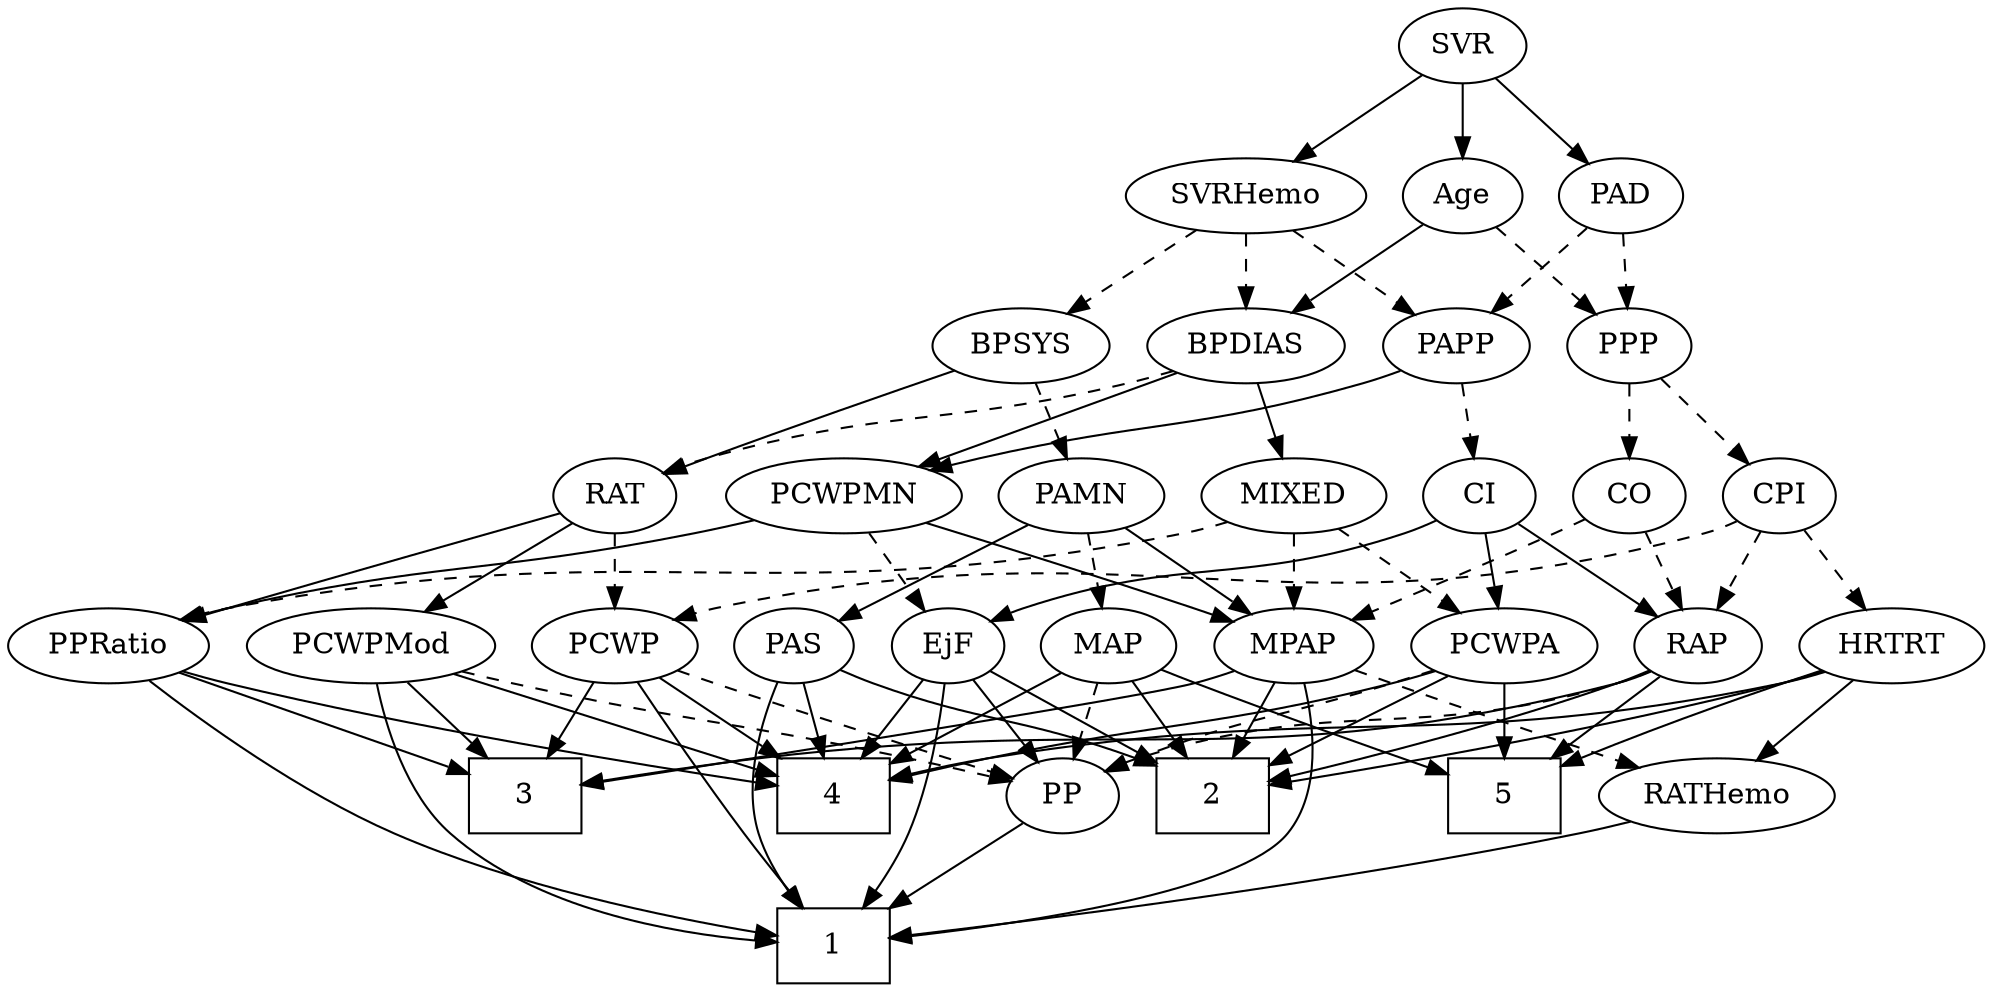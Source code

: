 strict digraph {
	graph [bb="0,0,875.29,468"];
	node [label="\N"];
	1	[height=0.5,
		pos="352.65,18",
		shape=box,
		width=0.75];
	2	[height=0.5,
		pos="534.65,90",
		shape=box,
		width=0.75];
	3	[height=0.5,
		pos="204.65,90",
		shape=box,
		width=0.75];
	4	[height=0.5,
		pos="352.65,90",
		shape=box,
		width=0.75];
	5	[height=0.5,
		pos="661.65,90",
		shape=box,
		width=0.75];
	Age	[height=0.5,
		pos="649.65,378",
		width=0.75];
	BPDIAS	[height=0.5,
		pos="554.65,306",
		width=1.1735];
	Age -> BPDIAS	[pos="e,574.93,321.94 632.22,364.16 618.57,354.1 599.3,339.9 583.37,328.17",
		style=solid];
	PPP	[height=0.5,
		pos="723.65,306",
		width=0.75];
	Age -> PPP	[pos="e,708.69,321.14 664.62,362.83 675.15,352.87 689.43,339.37 701.3,328.14",
		style=dashed];
	EjF	[height=0.5,
		pos="406.65,162",
		width=0.75];
	EjF -> 1	[pos="e,366.86,36.126 405.23,144.01 403.24,125.65 398.67,95.832 388.65,72 384.61,62.411 378.72,52.756 372.87,44.362",
		style=solid];
	EjF -> 2	[pos="e,507.31,105.95 426.93,149.91 446.1,139.43 475.28,123.46 498.45,110.8",
		style=solid];
	EjF -> 4	[pos="e,366.12,108.46 394.66,145.46 388.13,136.99 379.87,126.29 372.41,116.61",
		style=solid];
	PP	[height=0.5,
		pos="462.65,90",
		width=0.75];
	EjF -> PP	[pos="e,450.52,106.16 418.8,145.81 426.21,136.55 435.83,124.52 444.17,114.09",
		style=solid];
	RAP	[height=0.5,
		pos="749.65,162",
		width=0.77632];
	RAP -> 2	[pos="e,561.88,97.824 727.95,150.41 722.98,148.16 717.67,145.89 712.65,144 664.79,125.98 607.92,109.95 571.56,100.36",
		style=solid];
	RAP -> 3	[pos="e,231.74,95.579 728.59,149.83 723.49,147.55 717.97,145.42 712.65,144 541.89,98.452 492.09,129.27 316.65,108 291.65,104.97 263.64,\
100.72 241.88,97.224",
		style=solid];
	RAP -> 5	[pos="e,683.24,108.18 732.68,147.5 720.91,138.14 704.92,125.42 691.09,114.42",
		style=solid];
	RAP -> PP	[pos="e,483.2,101.89 728.5,150.13 723.41,147.83 717.92,145.62 712.65,144 620.47,115.62 590.67,136.86 498.65,108 496.72,107.39 494.76,106.71 \
492.8,105.96",
		style=dashed];
	MIXED	[height=0.5,
		pos="566.65,234",
		width=1.1193];
	MPAP	[height=0.5,
		pos="566.65,162",
		width=0.97491];
	MIXED -> MPAP	[pos="e,566.65,180.1 566.65,215.7 566.65,207.98 566.65,198.71 566.65,190.11",
		style=dashed];
	PCWPA	[height=0.5,
		pos="661.65,162",
		width=1.1555];
	MIXED -> PCWPA	[pos="e,641.53,177.82 586.79,218.15 600.27,208.22 618.2,195.01 633.14,184.01",
		style=dashed];
	PPRatio	[height=0.5,
		pos="39.646,162",
		width=1.1013];
	MIXED -> PPRatio	[pos="e,68.586,174.38 537.1,221.63 530.46,219.45 523.38,217.41 516.65,216 329.78,176.99 275.39,219.59 88.646,180 85.24,179.28 81.745,178.39 \
78.265,177.39",
		style=dashed];
	MPAP -> 1	[pos="e,379.88,21.508 573.32,144.27 579.88,124.75 586.8,92.551 570.65,72 548.6,43.951 446.47,28.905 390.17,22.616",
		style=solid];
	MPAP -> 2	[pos="e,542.62,108.45 559.06,144.41 555.43,136.45 550.98,126.72 546.88,117.76",
		style=solid];
	MPAP -> 3	[pos="e,231.81,95.202 540.41,149.86 534.63,147.69 528.49,145.6 522.65,144 495.88,136.68 319.7,108.89 241.7,96.74",
		style=solid];
	RATHemo	[height=0.5,
		pos="755.65,90",
		width=1.3721];
	MPAP -> RATHemo	[pos="e,721.89,103.14 594.08,150.31 599.56,148.2 605.28,146.02 610.65,144 644.65,131.22 683.28,117.12 712.12,106.67",
		style=dashed];
	BPSYS	[height=0.5,
		pos="456.65,306",
		width=1.0471];
	PAMN	[height=0.5,
		pos="471.65,234",
		width=1.011];
	BPSYS -> PAMN	[pos="e,467.94,252.28 460.28,288.05 461.95,280.26 463.97,270.82 465.84,262.08",
		style=dashed];
	RAT	[height=0.5,
		pos="254.65,234",
		width=0.75827];
	BPSYS -> RAT	[pos="e,278.26,243.18 426.84,294.67 389.77,281.82 326.66,259.95 288,246.56",
		style=solid];
	PAD	[height=0.5,
		pos="723.65,378",
		width=0.79437];
	PAD -> PPP	[pos="e,723.65,324.1 723.65,359.7 723.65,351.98 723.65,342.71 723.65,334.11",
		style=dashed];
	PAPP	[height=0.5,
		pos="646.65,306",
		width=0.88464];
	PAD -> PAPP	[pos="e,662.74,321.63 708.06,362.83 697.25,353 682.64,339.72 670.39,328.58",
		style=dashed];
	CO	[height=0.5,
		pos="723.65,234",
		width=0.75];
	CO -> RAP	[pos="e,743.35,179.96 729.81,216.41 732.81,208.34 736.49,198.43 739.86,189.35",
		style=dashed];
	CO -> MPAP	[pos="e,592.7,174.16 702.37,222.83 697.54,220.56 692.43,218.18 687.65,216 659.03,202.98 626.35,188.7 602.18,178.25",
		style=dashed];
	PAS	[height=0.5,
		pos="334.65,162",
		width=0.75];
	PAS -> 1	[pos="e,337.04,36.226 326.54,144.68 318.69,126.65 309,96.862 316.65,72 319.66,62.215 325.15,52.616 330.96,44.334",
		style=solid];
	PAS -> 2	[pos="e,507.33,104.48 355.71,150.33 360.55,148.08 365.73,145.84 370.65,144 423.19,124.36 441.44,128.21 497.93,107.94",
		style=solid];
	PAS -> 4	[pos="e,348.2,108.28 339,144.05 341.01,136.26 343.44,126.82 345.68,118.08",
		style=solid];
	PAMN -> MPAP	[pos="e,547.31,177.25 491.33,218.5 505.18,208.29 523.9,194.5 539.21,183.22",
		style=solid];
	PAMN -> PAS	[pos="e,355.35,173.58 447.15,220.49 423.95,208.63 389.06,190.8 364.3,178.15",
		style=solid];
	MAP	[height=0.5,
		pos="482.65,162",
		width=0.84854];
	PAMN -> MAP	[pos="e,479.96,180.1 474.37,215.7 475.58,207.98 477.03,198.71 478.39,190.11",
		style=dashed];
	RATHemo -> 1	[pos="e,379.71,21.919 719.64,77.643 712.4,75.588 704.82,73.594 697.65,72 586.93,47.383 453.69,30.431 390.04,23.095",
		style=solid];
	CPI	[height=0.5,
		pos="795.65,234",
		width=0.75];
	CPI -> RAP	[pos="e,760.04,178.82 785.21,217.12 779.44,208.34 772.16,197.26 765.69,187.42",
		style=dashed];
	PCWP	[height=0.5,
		pos="254.65,162",
		width=0.97491];
	CPI -> PCWP	[pos="e,280.31,174.35 775.57,221.96 770.51,219.61 764.99,217.42 759.65,216 561.02,163.25 499.06,225.51 298.65,180 295.8,179.35 292.9,178.56 \
290,177.67",
		style=dashed];
	HRTRT	[height=0.5,
		pos="835.65,162",
		width=1.1013];
	CPI -> HRTRT	[pos="e,826.14,179.63 804.92,216.76 809.7,208.4 815.64,198.02 821.01,188.61",
		style=dashed];
	PCWPMod	[height=0.5,
		pos="149.65,162",
		width=1.4443];
	RAT -> PCWPMod	[pos="e,172.65,178.34 235.87,220.49 220.67,210.35 198.91,195.84 181.06,183.94",
		style=solid];
	RAT -> PPRatio	[pos="e,69.927,173.64 230.39,225.46 198,215.35 138.88,196.73 88.646,180 85.708,179.02 82.676,178 79.626,176.96",
		style=solid];
	RAT -> PCWP	[pos="e,254.65,180.1 254.65,215.7 254.65,207.98 254.65,198.71 254.65,190.11",
		style=dashed];
	SVR	[height=0.5,
		pos="649.65,450",
		width=0.77632];
	SVR -> Age	[pos="e,649.65,396.1 649.65,431.7 649.65,423.98 649.65,414.71 649.65,406.11",
		style=solid];
	SVR -> PAD	[pos="e,708.33,393.49 664.98,434.5 675.4,424.64 689.35,411.44 701.04,400.38",
		style=solid];
	SVRHemo	[height=0.5,
		pos="554.65,378",
		width=1.3902];
	SVR -> SVRHemo	[pos="e,575.75,394.55 631.78,435.83 618.35,425.94 599.67,412.18 584.06,400.67",
		style=solid];
	PCWPMod -> 1	[pos="e,325.42,18.64 148.43,143.92 147.99,124.06 150.44,91.531 168.65,72 206.57,31.314 273.53,21.172 315.36,19.027",
		style=solid];
	PCWPMod -> 3	[pos="e,190.94,108.45 162.68,144.41 169.27,136.03 177.4,125.68 184.74,116.33",
		style=solid];
	PCWPMod -> 4	[pos="e,325.61,100.32 185.47,148.65 222.09,136.02 278.71,116.5 315.72,103.73",
		style=solid];
	PCWPMod -> PP	[pos="e,437.68,96.908 188.26,149.79 195.67,147.76 203.38,145.75 210.65,144 289.13,125.15 309.75,125.04 388.65,108 401.43,105.24 415.42,\
102.06 427.76,99.212",
		style=dashed];
	PCWPA -> 2	[pos="e,562.01,106.08 636.86,147.34 618.12,137.01 592.11,122.67 571.02,111.05",
		style=solid];
	PCWPA -> 4	[pos="e,379.66,97.429 630.55,149.93 624.02,147.8 617.14,145.71 610.65,144 530.07,122.78 508.15,125.33 426.65,108 414.58,105.43 401.45,\
102.47 389.64,99.747",
		style=solid];
	PCWPA -> 5	[pos="e,661.65,108.1 661.65,143.7 661.65,135.98 661.65,126.71 661.65,118.11",
		style=solid];
	PCWPA -> PP	[pos="e,483.77,101.53 629.83,150.34 623.48,148.22 616.86,146.03 610.65,144 560.96,127.73 547.28,127.2 498.65,108 496.81,107.28 494.94,\
106.5 493.07,105.7",
		style=dashed];
	PCWPMN	[height=0.5,
		pos="367.65,234",
		width=1.3902];
	PCWPMN -> EjF	[pos="e,397.56,179.31 377.09,216.05 381.75,207.68 387.48,197.4 392.64,188.13",
		style=dashed];
	PCWPMN -> MPAP	[pos="e,539.72,173.6 403.18,221.29 434.69,210.8 481.89,194.83 522.65,180 525.16,179.09 527.74,178.13 530.34,177.15",
		style=solid];
	PCWPMN -> PPRatio	[pos="e,69.215,174.1 326.55,223.6 314.96,221.04 302.33,218.33 290.65,216 201.21,198.17 176.89,203.02 88.646,180 85.466,179.17 82.197,178.23 \
78.928,177.23",
		style=solid];
	SVRHemo -> BPSYS	[pos="e,476.67,321.3 532.9,361.46 518.85,351.43 500.42,338.27 485.2,327.4",
		style=dashed];
	SVRHemo -> BPDIAS	[pos="e,554.65,324.1 554.65,359.7 554.65,351.98 554.65,342.71 554.65,334.11",
		style=dashed];
	SVRHemo -> PAPP	[pos="e,628.47,320.83 575.06,361.46 588.43,351.3 606.02,337.91 620.41,326.96",
		style=dashed];
	BPDIAS -> MIXED	[pos="e,563.71,252.1 557.61,287.7 558.94,279.98 560.52,270.71 562,262.11",
		style=solid];
	BPDIAS -> RAT	[pos="e,278.39,243.17 523.29,293.79 516.84,291.7 510.06,289.65 503.65,288 418.3,266.01 394.17,273.27 308.65,252 301.92,250.33 294.8,248.28 \
288.01,246.2",
		style=dashed];
	BPDIAS -> PCWPMN	[pos="e,401.1,247.52 523.77,293.44 492.86,281.87 445.04,263.97 410.47,251.03",
		style=solid];
	MAP -> 2	[pos="e,521.8,108.29 494.45,145.12 500.75,136.63 508.66,125.98 515.79,116.38",
		style=solid];
	MAP -> 4	[pos="e,379.9,105.68 460.89,149.28 441.23,138.7 411.93,122.92 388.76,110.45",
		style=solid];
	MAP -> 5	[pos="e,634.62,100.96 506.7,150.6 511.94,148.39 517.47,146.09 522.65,144 557.25,130.05 597.07,114.97 625.19,104.47",
		style=solid];
	MAP -> PP	[pos="e,467.44,107.79 477.81,144.05 475.54,136.14 472.8,126.54 470.27,117.69",
		style=dashed];
	PP -> 1	[pos="e,379.41,36.034 443.49,76.807 428.18,67.068 406.32,53.156 387.88,41.421",
		style=solid];
	PPP -> CO	[pos="e,723.65,252.1 723.65,287.7 723.65,279.98 723.65,270.71 723.65,262.11",
		style=dashed];
	PPP -> CPI	[pos="e,780.85,249.38 738.22,290.83 748.4,280.94 762.17,267.55 773.68,256.36",
		style=dashed];
	PPRatio -> 1	[pos="e,325.59,22.266 54.704,145.03 74.427,125.04 110.95,91.121 148.65,72 203.1,44.377 273.23,30.247 315.48,23.756",
		style=solid];
	PPRatio -> 3	[pos="e,177.62,102.47 67.636,149.13 95.347,137.37 137.91,119.31 168.23,106.45",
		style=solid];
	PPRatio -> 4	[pos="e,325.38,95.217 69.243,150.01 75.595,147.85 82.305,145.73 88.646,144 168.4,122.27 263.93,105.27 315.39,96.838",
		style=solid];
	PCWP -> 1	[pos="e,338.16,36.3 264.25,144.58 275.01,126.45 293.25,96.587 310.65,72 317.23,62.704 324.85,52.844 331.78,44.181",
		style=solid];
	PCWP -> 3	[pos="e,216.88,108.12 243.05,144.76 237.04,136.35 229.57,125.89 222.81,116.44",
		style=solid];
	PCWP -> 4	[pos="e,328.69,108.11 274.48,146.83 287.69,137.4 305.35,124.78 320.55,113.93",
		style=solid];
	PCWP -> PP	[pos="e,438.6,98.306 281.55,150.33 287.18,148.18 293.09,145.97 298.65,144 343.37,128.15 395.63,111.59 428.91,101.29",
		style=dashed];
	CI	[height=0.5,
		pos="651.65,234",
		width=0.75];
	CI -> EjF	[pos="e,427.24,173.74 631.05,222.26 626.1,219.96 620.76,217.71 615.65,216 541.18,191.06 517.12,204.94 442.65,180 440.73,179.36 438.78,\
178.64 436.83,177.87",
		style=solid];
	CI -> RAP	[pos="e,731.45,175.99 669.62,220.16 684.58,209.47 706.11,194.1 723.06,181.99",
		style=solid];
	CI -> PCWPA	[pos="e,659.18,180.28 654.07,216.05 655.17,208.35 656.5,199.03 657.74,190.36",
		style=solid];
	PAPP -> PCWPMN	[pos="e,404.66,246.17 622.65,294.14 617.14,291.9 611.25,289.71 605.65,288 528.02,264.35 505.48,271.25 426.65,252 422.63,251.02 418.47,\
249.94 414.31,248.83",
		style=solid];
	PAPP -> CI	[pos="e,650.42,252.1 647.88,287.7 648.43,279.98 649.1,270.71 649.71,262.11",
		style=dashed];
	HRTRT -> 2	[pos="e,561.87,96.272 805.78,149.96 799.5,147.84 792.89,145.73 786.65,144 746.62,132.89 631.9,109.98 572.03,98.258",
		style=solid];
	HRTRT -> 4	[pos="e,379.89,98.126 806.69,149.7 800.18,147.51 793.24,145.45 786.65,144 629.61,109.41 585.32,134.05 426.65,108 414.57,106.02 401.53,\
103.24 389.8,100.5",
		style=solid];
	HRTRT -> 5	[pos="e,688.68,104.03 805.51,150.16 779.3,140.57 740.16,125.87 698,108.01",
		style=solid];
	HRTRT -> RATHemo	[pos="e,773.8,106.89 818.29,145.81 807.51,136.38 793.45,124.08 781.39,113.53",
		style=solid];
}
